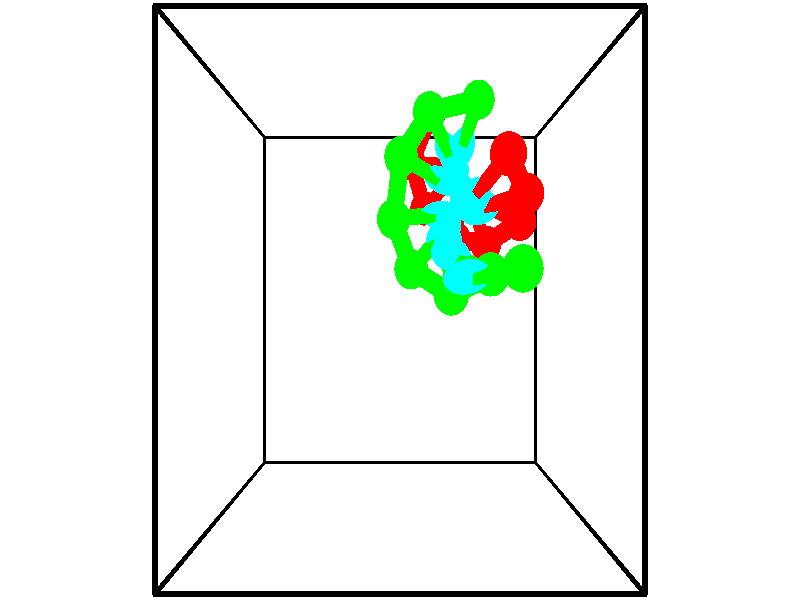 // switches for output
#declare DRAW_BASES = 1; // possible values are 0, 1; only relevant for DNA ribbons
#declare DRAW_BASES_TYPE = 3; // possible values are 1, 2, 3; only relevant for DNA ribbons
#declare DRAW_FOG = 0; // set to 1 to enable fog

#include "colors.inc"

#include "transforms.inc"
background { rgb <1, 1, 1>}

#default {
   normal{
       ripples 0.25
       frequency 0.20
       turbulence 0.2
       lambda 5
   }
	finish {
		phong 0.1
		phong_size 40.
	}
}

// original window dimensions: 1024x640


// camera settings

camera {
	sky <-0, 1, 0>
	up <-0, 1, 0>
	right 1.6 * <1, 0, 0>
	location <2.5, 2.5, 11.1562>
	look_at <2.5, 2.5, 2.5>
	direction <0, 0, -8.6562>
	angle 67.0682
}


# declare cpy_camera_pos = <2.5, 2.5, 11.1562>;
# if (DRAW_FOG = 1)
fog {
	fog_type 2
	up vnormalize(cpy_camera_pos)
	color rgbt<1,1,1,0.3>
	distance 1e-5
	fog_alt 3e-3
	fog_offset 4
}
# end


// LIGHTS

# declare lum = 6;
global_settings {
	ambient_light rgb lum * <0.05, 0.05, 0.05>
	max_trace_level 15
}# declare cpy_direct_light_amount = 0.25;
light_source
{	1000 * <-1, -1, 1>,
	rgb lum * cpy_direct_light_amount
	parallel
}

light_source
{	1000 * <1, 1, -1>,
	rgb lum * cpy_direct_light_amount
	parallel
}

// strand 0

// nucleotide -1

// particle -1
sphere {
	<3.058506, 5.245432, 0.567726> 0.250000
	pigment { color rgbt <1,0,0,0> }
	no_shadow
}
cylinder {
	<3.224361, 5.000854, 0.298145>,  <3.323875, 4.854108, 0.136397>, 0.100000
	pigment { color rgbt <1,0,0,0> }
	no_shadow
}
cylinder {
	<3.224361, 5.000854, 0.298145>,  <3.058506, 5.245432, 0.567726>, 0.100000
	pigment { color rgbt <1,0,0,0> }
	no_shadow
}

// particle -1
sphere {
	<3.224361, 5.000854, 0.298145> 0.100000
	pigment { color rgbt <1,0,0,0> }
	no_shadow
}
sphere {
	0, 1
	scale<0.080000,0.200000,0.300000>
	matrix <0.172905, -0.674188, 0.718035,
		-0.893408, -0.414256, -0.173824,
		0.414640, -0.611443, -0.673952,
		3.348753, 4.817421, 0.095960>
	pigment { color rgbt <0,1,1,0> }
	no_shadow
}
cylinder {
	<2.703920, 4.504824, 0.534778>,  <3.058506, 5.245432, 0.567726>, 0.130000
	pigment { color rgbt <1,0,0,0> }
	no_shadow
}

// nucleotide -1

// particle -1
sphere {
	<2.703920, 4.504824, 0.534778> 0.250000
	pigment { color rgbt <1,0,0,0> }
	no_shadow
}
cylinder {
	<3.100063, 4.508423, 0.479485>,  <3.337749, 4.510582, 0.446309>, 0.100000
	pigment { color rgbt <1,0,0,0> }
	no_shadow
}
cylinder {
	<3.100063, 4.508423, 0.479485>,  <2.703920, 4.504824, 0.534778>, 0.100000
	pigment { color rgbt <1,0,0,0> }
	no_shadow
}

// particle -1
sphere {
	<3.100063, 4.508423, 0.479485> 0.100000
	pigment { color rgbt <1,0,0,0> }
	no_shadow
}
sphere {
	0, 1
	scale<0.080000,0.200000,0.300000>
	matrix <0.116126, -0.597971, 0.793061,
		-0.075524, -0.801467, -0.593251,
		0.990359, 0.008996, -0.138233,
		3.397171, 4.511122, 0.438015>
	pigment { color rgbt <0,1,1,0> }
	no_shadow
}
cylinder {
	<2.933489, 3.850056, 0.468120>,  <2.703920, 4.504824, 0.534778>, 0.130000
	pigment { color rgbt <1,0,0,0> }
	no_shadow
}

// nucleotide -1

// particle -1
sphere {
	<2.933489, 3.850056, 0.468120> 0.250000
	pigment { color rgbt <1,0,0,0> }
	no_shadow
}
cylinder {
	<3.219208, 4.091370, 0.610008>,  <3.390639, 4.236158, 0.695141>, 0.100000
	pigment { color rgbt <1,0,0,0> }
	no_shadow
}
cylinder {
	<3.219208, 4.091370, 0.610008>,  <2.933489, 3.850056, 0.468120>, 0.100000
	pigment { color rgbt <1,0,0,0> }
	no_shadow
}

// particle -1
sphere {
	<3.219208, 4.091370, 0.610008> 0.100000
	pigment { color rgbt <1,0,0,0> }
	no_shadow
}
sphere {
	0, 1
	scale<0.080000,0.200000,0.300000>
	matrix <0.021725, -0.525728, 0.850375,
		0.699505, -0.599715, -0.388633,
		0.714298, 0.603284, 0.354720,
		3.433497, 4.272355, 0.716424>
	pigment { color rgbt <0,1,1,0> }
	no_shadow
}
cylinder {
	<3.479585, 3.381960, 0.665854>,  <2.933489, 3.850056, 0.468120>, 0.130000
	pigment { color rgbt <1,0,0,0> }
	no_shadow
}

// nucleotide -1

// particle -1
sphere {
	<3.479585, 3.381960, 0.665854> 0.250000
	pigment { color rgbt <1,0,0,0> }
	no_shadow
}
cylinder {
	<3.511623, 3.723656, 0.871323>,  <3.530847, 3.928673, 0.994604>, 0.100000
	pigment { color rgbt <1,0,0,0> }
	no_shadow
}
cylinder {
	<3.511623, 3.723656, 0.871323>,  <3.479585, 3.381960, 0.665854>, 0.100000
	pigment { color rgbt <1,0,0,0> }
	no_shadow
}

// particle -1
sphere {
	<3.511623, 3.723656, 0.871323> 0.100000
	pigment { color rgbt <1,0,0,0> }
	no_shadow
}
sphere {
	0, 1
	scale<0.080000,0.200000,0.300000>
	matrix <-0.016956, -0.514085, 0.857572,
		0.996643, -0.077398, -0.026692,
		0.080096, 0.854240, 0.513671,
		3.535652, 3.979928, 1.025424>
	pigment { color rgbt <0,1,1,0> }
	no_shadow
}
cylinder {
	<3.910000, 3.269437, 1.228812>,  <3.479585, 3.381960, 0.665854>, 0.130000
	pigment { color rgbt <1,0,0,0> }
	no_shadow
}

// nucleotide -1

// particle -1
sphere {
	<3.910000, 3.269437, 1.228812> 0.250000
	pigment { color rgbt <1,0,0,0> }
	no_shadow
}
cylinder {
	<3.746374, 3.604340, 1.373955>,  <3.648198, 3.805281, 1.461040>, 0.100000
	pigment { color rgbt <1,0,0,0> }
	no_shadow
}
cylinder {
	<3.746374, 3.604340, 1.373955>,  <3.910000, 3.269437, 1.228812>, 0.100000
	pigment { color rgbt <1,0,0,0> }
	no_shadow
}

// particle -1
sphere {
	<3.746374, 3.604340, 1.373955> 0.100000
	pigment { color rgbt <1,0,0,0> }
	no_shadow
}
sphere {
	0, 1
	scale<0.080000,0.200000,0.300000>
	matrix <0.111928, -0.348608, 0.930561,
		0.905614, 0.421275, 0.048891,
		-0.409066, 0.837258, 0.362857,
		3.623654, 3.855517, 1.482812>
	pigment { color rgbt <0,1,1,0> }
	no_shadow
}
cylinder {
	<4.378183, 3.520043, 1.712682>,  <3.910000, 3.269437, 1.228812>, 0.130000
	pigment { color rgbt <1,0,0,0> }
	no_shadow
}

// nucleotide -1

// particle -1
sphere {
	<4.378183, 3.520043, 1.712682> 0.250000
	pigment { color rgbt <1,0,0,0> }
	no_shadow
}
cylinder {
	<4.009277, 3.643578, 1.805676>,  <3.787934, 3.717699, 1.861472>, 0.100000
	pigment { color rgbt <1,0,0,0> }
	no_shadow
}
cylinder {
	<4.009277, 3.643578, 1.805676>,  <4.378183, 3.520043, 1.712682>, 0.100000
	pigment { color rgbt <1,0,0,0> }
	no_shadow
}

// particle -1
sphere {
	<4.009277, 3.643578, 1.805676> 0.100000
	pigment { color rgbt <1,0,0,0> }
	no_shadow
}
sphere {
	0, 1
	scale<0.080000,0.200000,0.300000>
	matrix <0.130616, -0.317077, 0.939362,
		0.363826, 0.896706, 0.252090,
		-0.922263, 0.308837, 0.232485,
		3.732598, 3.736229, 1.875421>
	pigment { color rgbt <0,1,1,0> }
	no_shadow
}
cylinder {
	<4.336019, 3.785886, 2.401216>,  <4.378183, 3.520043, 1.712682>, 0.130000
	pigment { color rgbt <1,0,0,0> }
	no_shadow
}

// nucleotide -1

// particle -1
sphere {
	<4.336019, 3.785886, 2.401216> 0.250000
	pigment { color rgbt <1,0,0,0> }
	no_shadow
}
cylinder {
	<3.954876, 3.692810, 2.323326>,  <3.726190, 3.636964, 2.276592>, 0.100000
	pigment { color rgbt <1,0,0,0> }
	no_shadow
}
cylinder {
	<3.954876, 3.692810, 2.323326>,  <4.336019, 3.785886, 2.401216>, 0.100000
	pigment { color rgbt <1,0,0,0> }
	no_shadow
}

// particle -1
sphere {
	<3.954876, 3.692810, 2.323326> 0.100000
	pigment { color rgbt <1,0,0,0> }
	no_shadow
}
sphere {
	0, 1
	scale<0.080000,0.200000,0.300000>
	matrix <-0.139170, -0.235109, 0.961954,
		-0.269619, 0.943705, 0.191642,
		-0.952858, -0.232690, -0.194725,
		3.669019, 3.623003, 2.264909>
	pigment { color rgbt <0,1,1,0> }
	no_shadow
}
cylinder {
	<3.982188, 4.166486, 2.906027>,  <4.336019, 3.785886, 2.401216>, 0.130000
	pigment { color rgbt <1,0,0,0> }
	no_shadow
}

// nucleotide -1

// particle -1
sphere {
	<3.982188, 4.166486, 2.906027> 0.250000
	pigment { color rgbt <1,0,0,0> }
	no_shadow
}
cylinder {
	<3.717535, 3.885498, 2.801125>,  <3.558743, 3.716905, 2.738183>, 0.100000
	pigment { color rgbt <1,0,0,0> }
	no_shadow
}
cylinder {
	<3.717535, 3.885498, 2.801125>,  <3.982188, 4.166486, 2.906027>, 0.100000
	pigment { color rgbt <1,0,0,0> }
	no_shadow
}

// particle -1
sphere {
	<3.717535, 3.885498, 2.801125> 0.100000
	pigment { color rgbt <1,0,0,0> }
	no_shadow
}
sphere {
	0, 1
	scale<0.080000,0.200000,0.300000>
	matrix <-0.184889, -0.186117, 0.964975,
		-0.726676, 0.686947, -0.006738,
		-0.661632, -0.702470, -0.262256,
		3.519045, 3.674757, 2.722448>
	pigment { color rgbt <0,1,1,0> }
	no_shadow
}
// strand 1

// nucleotide -1

// particle -1
sphere {
	<4.028770, 2.826916, 3.647892> 0.250000
	pigment { color rgbt <0,1,0,0> }
	no_shadow
}
cylinder {
	<3.632033, 2.776215, 3.653282>,  <3.393991, 2.745794, 3.656517>, 0.100000
	pigment { color rgbt <0,1,0,0> }
	no_shadow
}
cylinder {
	<3.632033, 2.776215, 3.653282>,  <4.028770, 2.826916, 3.647892>, 0.100000
	pigment { color rgbt <0,1,0,0> }
	no_shadow
}

// particle -1
sphere {
	<3.632033, 2.776215, 3.653282> 0.100000
	pigment { color rgbt <0,1,0,0> }
	no_shadow
}
sphere {
	0, 1
	scale<0.080000,0.200000,0.300000>
	matrix <-0.072790, 0.476421, -0.876199,
		0.104640, -0.870033, -0.481761,
		-0.991843, -0.126753, 0.013477,
		3.334481, 2.738189, 3.657325>
	pigment { color rgbt <0,1,1,0> }
	no_shadow
}
cylinder {
	<3.734786, 2.789491, 2.962286>,  <4.028770, 2.826916, 3.647892>, 0.130000
	pigment { color rgbt <0,1,0,0> }
	no_shadow
}

// nucleotide -1

// particle -1
sphere {
	<3.734786, 2.789491, 2.962286> 0.250000
	pigment { color rgbt <0,1,0,0> }
	no_shadow
}
cylinder {
	<3.407639, 2.905113, 3.161301>,  <3.211351, 2.974486, 3.280710>, 0.100000
	pigment { color rgbt <0,1,0,0> }
	no_shadow
}
cylinder {
	<3.407639, 2.905113, 3.161301>,  <3.734786, 2.789491, 2.962286>, 0.100000
	pigment { color rgbt <0,1,0,0> }
	no_shadow
}

// particle -1
sphere {
	<3.407639, 2.905113, 3.161301> 0.100000
	pigment { color rgbt <0,1,0,0> }
	no_shadow
}
sphere {
	0, 1
	scale<0.080000,0.200000,0.300000>
	matrix <-0.263133, 0.581078, -0.770136,
		-0.511720, -0.760786, -0.399184,
		-0.817865, 0.289055, 0.497537,
		3.162280, 2.991830, 3.310562>
	pigment { color rgbt <0,1,1,0> }
	no_shadow
}
cylinder {
	<3.234484, 2.563378, 2.505224>,  <3.734786, 2.789491, 2.962286>, 0.130000
	pigment { color rgbt <0,1,0,0> }
	no_shadow
}

// nucleotide -1

// particle -1
sphere {
	<3.234484, 2.563378, 2.505224> 0.250000
	pigment { color rgbt <0,1,0,0> }
	no_shadow
}
cylinder {
	<3.189590, 2.881042, 2.744125>,  <3.162653, 3.071641, 2.887466>, 0.100000
	pigment { color rgbt <0,1,0,0> }
	no_shadow
}
cylinder {
	<3.189590, 2.881042, 2.744125>,  <3.234484, 2.563378, 2.505224>, 0.100000
	pigment { color rgbt <0,1,0,0> }
	no_shadow
}

// particle -1
sphere {
	<3.189590, 2.881042, 2.744125> 0.100000
	pigment { color rgbt <0,1,0,0> }
	no_shadow
}
sphere {
	0, 1
	scale<0.080000,0.200000,0.300000>
	matrix <-0.103940, 0.588372, -0.801882,
		-0.988230, -0.152079, 0.016508,
		-0.112236, 0.794160, 0.597254,
		3.155919, 3.119291, 2.923302>
	pigment { color rgbt <0,1,1,0> }
	no_shadow
}
cylinder {
	<2.666784, 2.881246, 2.175085>,  <3.234484, 2.563378, 2.505224>, 0.130000
	pigment { color rgbt <0,1,0,0> }
	no_shadow
}

// nucleotide -1

// particle -1
sphere {
	<2.666784, 2.881246, 2.175085> 0.250000
	pigment { color rgbt <0,1,0,0> }
	no_shadow
}
cylinder {
	<2.929795, 3.120689, 2.358093>,  <3.087601, 3.264356, 2.467898>, 0.100000
	pigment { color rgbt <0,1,0,0> }
	no_shadow
}
cylinder {
	<2.929795, 3.120689, 2.358093>,  <2.666784, 2.881246, 2.175085>, 0.100000
	pigment { color rgbt <0,1,0,0> }
	no_shadow
}

// particle -1
sphere {
	<2.929795, 3.120689, 2.358093> 0.100000
	pigment { color rgbt <0,1,0,0> }
	no_shadow
}
sphere {
	0, 1
	scale<0.080000,0.200000,0.300000>
	matrix <0.017050, 0.595271, -0.803344,
		-0.753238, 0.536021, 0.381200,
		0.657527, 0.598609, 0.457520,
		3.127053, 3.300272, 2.495349>
	pigment { color rgbt <0,1,1,0> }
	no_shadow
}
cylinder {
	<2.404193, 3.517430, 2.056640>,  <2.666784, 2.881246, 2.175085>, 0.130000
	pigment { color rgbt <0,1,0,0> }
	no_shadow
}

// nucleotide -1

// particle -1
sphere {
	<2.404193, 3.517430, 2.056640> 0.250000
	pigment { color rgbt <0,1,0,0> }
	no_shadow
}
cylinder {
	<2.800375, 3.545792, 2.103928>,  <3.038083, 3.562809, 2.132300>, 0.100000
	pigment { color rgbt <0,1,0,0> }
	no_shadow
}
cylinder {
	<2.800375, 3.545792, 2.103928>,  <2.404193, 3.517430, 2.056640>, 0.100000
	pigment { color rgbt <0,1,0,0> }
	no_shadow
}

// particle -1
sphere {
	<2.800375, 3.545792, 2.103928> 0.100000
	pigment { color rgbt <0,1,0,0> }
	no_shadow
}
sphere {
	0, 1
	scale<0.080000,0.200000,0.300000>
	matrix <0.030815, 0.721995, -0.691212,
		-0.134363, 0.688256, 0.712917,
		0.990453, 0.070905, 0.118218,
		3.097510, 3.567063, 2.139393>
	pigment { color rgbt <0,1,1,0> }
	no_shadow
}
cylinder {
	<2.515964, 4.284318, 2.143264>,  <2.404193, 3.517430, 2.056640>, 0.130000
	pigment { color rgbt <0,1,0,0> }
	no_shadow
}

// nucleotide -1

// particle -1
sphere {
	<2.515964, 4.284318, 2.143264> 0.250000
	pigment { color rgbt <0,1,0,0> }
	no_shadow
}
cylinder {
	<2.873066, 4.126015, 2.057137>,  <3.087328, 4.031033, 2.005460>, 0.100000
	pigment { color rgbt <0,1,0,0> }
	no_shadow
}
cylinder {
	<2.873066, 4.126015, 2.057137>,  <2.515964, 4.284318, 2.143264>, 0.100000
	pigment { color rgbt <0,1,0,0> }
	no_shadow
}

// particle -1
sphere {
	<2.873066, 4.126015, 2.057137> 0.100000
	pigment { color rgbt <0,1,0,0> }
	no_shadow
}
sphere {
	0, 1
	scale<0.080000,0.200000,0.300000>
	matrix <0.166862, 0.734363, -0.657927,
		0.418502, 0.551440, 0.721644,
		0.892756, -0.395759, -0.215319,
		3.140893, 4.007287, 1.992541>
	pigment { color rgbt <0,1,1,0> }
	no_shadow
}
cylinder {
	<2.947689, 4.890348, 1.963511>,  <2.515964, 4.284318, 2.143264>, 0.130000
	pigment { color rgbt <0,1,0,0> }
	no_shadow
}

// nucleotide -1

// particle -1
sphere {
	<2.947689, 4.890348, 1.963511> 0.250000
	pigment { color rgbt <0,1,0,0> }
	no_shadow
}
cylinder {
	<3.158165, 4.582512, 1.818817>,  <3.284451, 4.397810, 1.732001>, 0.100000
	pigment { color rgbt <0,1,0,0> }
	no_shadow
}
cylinder {
	<3.158165, 4.582512, 1.818817>,  <2.947689, 4.890348, 1.963511>, 0.100000
	pigment { color rgbt <0,1,0,0> }
	no_shadow
}

// particle -1
sphere {
	<3.158165, 4.582512, 1.818817> 0.100000
	pigment { color rgbt <0,1,0,0> }
	no_shadow
}
sphere {
	0, 1
	scale<0.080000,0.200000,0.300000>
	matrix <0.329776, 0.576774, -0.747382,
		0.783818, 0.273975, 0.557286,
		0.526192, -0.769591, -0.361735,
		3.316023, 4.351635, 1.710297>
	pigment { color rgbt <0,1,1,0> }
	no_shadow
}
cylinder {
	<3.716849, 5.090680, 1.780776>,  <2.947689, 4.890348, 1.963511>, 0.130000
	pigment { color rgbt <0,1,0,0> }
	no_shadow
}

// nucleotide -1

// particle -1
sphere {
	<3.716849, 5.090680, 1.780776> 0.250000
	pigment { color rgbt <0,1,0,0> }
	no_shadow
}
cylinder {
	<3.590744, 4.780762, 1.561577>,  <3.515082, 4.594811, 1.430057>, 0.100000
	pigment { color rgbt <0,1,0,0> }
	no_shadow
}
cylinder {
	<3.590744, 4.780762, 1.561577>,  <3.716849, 5.090680, 1.780776>, 0.100000
	pigment { color rgbt <0,1,0,0> }
	no_shadow
}

// particle -1
sphere {
	<3.590744, 4.780762, 1.561577> 0.100000
	pigment { color rgbt <0,1,0,0> }
	no_shadow
}
sphere {
	0, 1
	scale<0.080000,0.200000,0.300000>
	matrix <0.151390, 0.528991, -0.835015,
		0.936852, -0.346208, -0.049473,
		-0.315260, -0.774796, -0.547999,
		3.496166, 4.548323, 1.397177>
	pigment { color rgbt <0,1,1,0> }
	no_shadow
}
// box output
cylinder {
	<0.000000, 0.000000, 0.000000>,  <5.000000, 0.000000, 0.000000>, 0.025000
	pigment { color rgbt <0,0,0,0> }
	no_shadow
}
cylinder {
	<0.000000, 0.000000, 0.000000>,  <0.000000, 5.000000, 0.000000>, 0.025000
	pigment { color rgbt <0,0,0,0> }
	no_shadow
}
cylinder {
	<0.000000, 0.000000, 0.000000>,  <0.000000, 0.000000, 5.000000>, 0.025000
	pigment { color rgbt <0,0,0,0> }
	no_shadow
}
cylinder {
	<5.000000, 5.000000, 5.000000>,  <0.000000, 5.000000, 5.000000>, 0.025000
	pigment { color rgbt <0,0,0,0> }
	no_shadow
}
cylinder {
	<5.000000, 5.000000, 5.000000>,  <5.000000, 0.000000, 5.000000>, 0.025000
	pigment { color rgbt <0,0,0,0> }
	no_shadow
}
cylinder {
	<5.000000, 5.000000, 5.000000>,  <5.000000, 5.000000, 0.000000>, 0.025000
	pigment { color rgbt <0,0,0,0> }
	no_shadow
}
cylinder {
	<0.000000, 0.000000, 5.000000>,  <0.000000, 5.000000, 5.000000>, 0.025000
	pigment { color rgbt <0,0,0,0> }
	no_shadow
}
cylinder {
	<0.000000, 0.000000, 5.000000>,  <5.000000, 0.000000, 5.000000>, 0.025000
	pigment { color rgbt <0,0,0,0> }
	no_shadow
}
cylinder {
	<5.000000, 5.000000, 0.000000>,  <0.000000, 5.000000, 0.000000>, 0.025000
	pigment { color rgbt <0,0,0,0> }
	no_shadow
}
cylinder {
	<5.000000, 5.000000, 0.000000>,  <5.000000, 0.000000, 0.000000>, 0.025000
	pigment { color rgbt <0,0,0,0> }
	no_shadow
}
cylinder {
	<5.000000, 0.000000, 5.000000>,  <5.000000, 0.000000, 0.000000>, 0.025000
	pigment { color rgbt <0,0,0,0> }
	no_shadow
}
cylinder {
	<0.000000, 5.000000, 0.000000>,  <0.000000, 5.000000, 5.000000>, 0.025000
	pigment { color rgbt <0,0,0,0> }
	no_shadow
}
// end of box output

